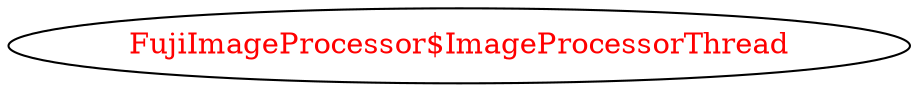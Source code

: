 digraph dependencyGraph {
 concentrate=true;
 ranksep="2.0";
 rankdir="LR"; 
 splines="ortho";
"FujiImageProcessor$ImageProcessorThread" [fontcolor="red"];
}
